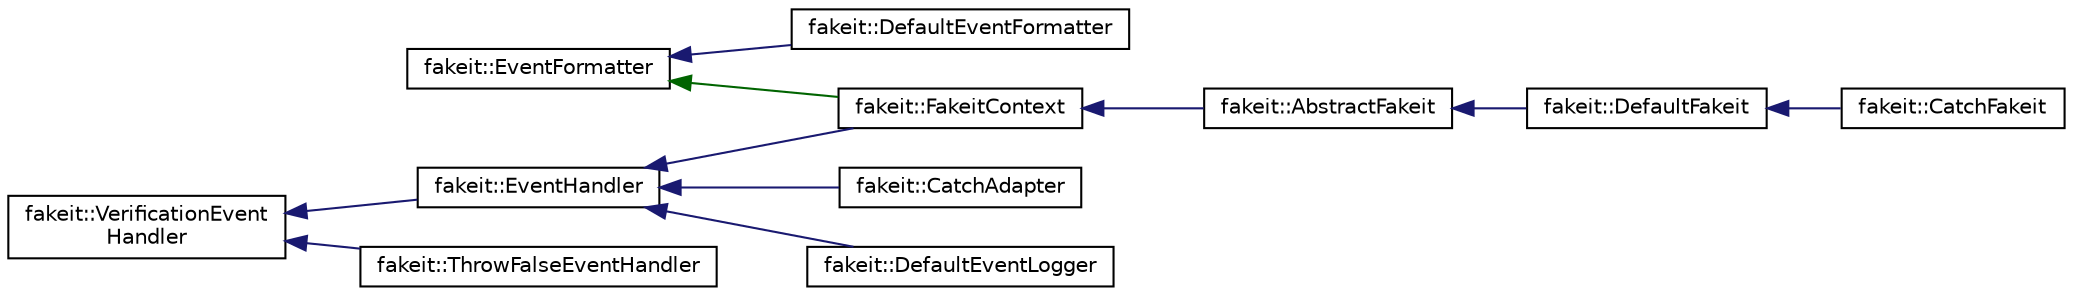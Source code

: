 digraph "Graphical Class Hierarchy"
{
  edge [fontname="Helvetica",fontsize="10",labelfontname="Helvetica",labelfontsize="10"];
  node [fontname="Helvetica",fontsize="10",shape=record];
  rankdir="LR";
  Node1 [label="fakeit::EventFormatter",height=0.2,width=0.4,color="black", fillcolor="white", style="filled",URL="$de/dcb/structfakeit_1_1EventFormatter.html"];
  Node1 -> Node2 [dir="back",color="midnightblue",fontsize="10",style="solid",fontname="Helvetica"];
  Node2 [label="fakeit::DefaultEventFormatter",height=0.2,width=0.4,color="black", fillcolor="white", style="filled",URL="$dd/dce/structfakeit_1_1DefaultEventFormatter.html"];
  Node1 -> Node3 [dir="back",color="darkgreen",fontsize="10",style="solid",fontname="Helvetica"];
  Node3 [label="fakeit::FakeitContext",height=0.2,width=0.4,color="black", fillcolor="white", style="filled",URL="$dd/d25/structfakeit_1_1FakeitContext.html"];
  Node3 -> Node4 [dir="back",color="midnightblue",fontsize="10",style="solid",fontname="Helvetica"];
  Node4 [label="fakeit::AbstractFakeit",height=0.2,width=0.4,color="black", fillcolor="white", style="filled",URL="$d4/da2/classfakeit_1_1AbstractFakeit.html"];
  Node4 -> Node5 [dir="back",color="midnightblue",fontsize="10",style="solid",fontname="Helvetica"];
  Node5 [label="fakeit::DefaultFakeit",height=0.2,width=0.4,color="black", fillcolor="white", style="filled",URL="$dd/d58/classfakeit_1_1DefaultFakeit.html"];
  Node5 -> Node6 [dir="back",color="midnightblue",fontsize="10",style="solid",fontname="Helvetica"];
  Node6 [label="fakeit::CatchFakeit",height=0.2,width=0.4,color="black", fillcolor="white", style="filled",URL="$d6/da6/classfakeit_1_1CatchFakeit.html"];
  Node7 [label="fakeit::VerificationEvent\lHandler",height=0.2,width=0.4,color="black", fillcolor="white", style="filled",URL="$d0/dda/structfakeit_1_1VerificationEventHandler.html"];
  Node7 -> Node8 [dir="back",color="midnightblue",fontsize="10",style="solid",fontname="Helvetica"];
  Node8 [label="fakeit::EventHandler",height=0.2,width=0.4,color="black", fillcolor="white", style="filled",URL="$db/d31/structfakeit_1_1EventHandler.html"];
  Node8 -> Node9 [dir="back",color="midnightblue",fontsize="10",style="solid",fontname="Helvetica"];
  Node9 [label="fakeit::CatchAdapter",height=0.2,width=0.4,color="black", fillcolor="white", style="filled",URL="$d9/dca/classfakeit_1_1CatchAdapter.html"];
  Node8 -> Node10 [dir="back",color="midnightblue",fontsize="10",style="solid",fontname="Helvetica"];
  Node10 [label="fakeit::DefaultEventLogger",height=0.2,width=0.4,color="black", fillcolor="white", style="filled",URL="$df/de5/structfakeit_1_1DefaultEventLogger.html"];
  Node8 -> Node3 [dir="back",color="midnightblue",fontsize="10",style="solid",fontname="Helvetica"];
  Node7 -> Node11 [dir="back",color="midnightblue",fontsize="10",style="solid",fontname="Helvetica"];
  Node11 [label="fakeit::ThrowFalseEventHandler",height=0.2,width=0.4,color="black", fillcolor="white", style="filled",URL="$d1/d05/classfakeit_1_1ThrowFalseEventHandler.html"];
}
